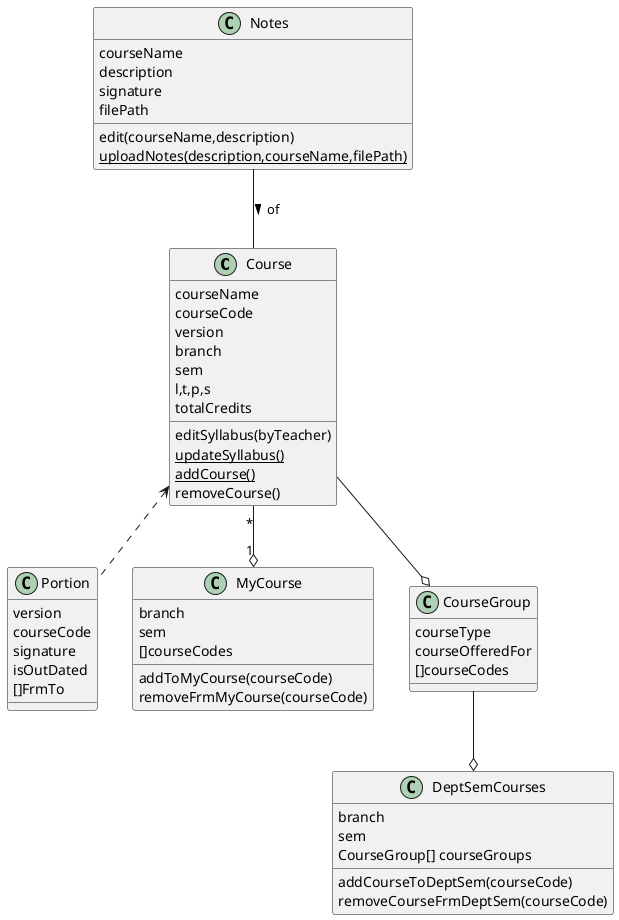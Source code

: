 @startuml

Course<..Portion
Notes--Course:> of
Course "*" --o "1" MyCourse
Course --o CourseGroup
CourseGroup --o DeptSemCourses

class MyCourse {
    branch
    sem
    []courseCodes
    addToMyCourse(courseCode)
    removeFrmMyCourse(courseCode)
}

class Portion{
    version
    courseCode
    signature
    isOutDated
    []FrmTo
}

class Notes{
    courseName
    description
    signature
    filePath
    edit(courseName,description)
    {static}uploadNotes(description,courseName,filePath)
}

class CourseGroup{
    courseType
    courseOfferedFor
    []courseCodes
}
class Course{
    courseName
    courseCode
    version
    branch
    sem
    l,t,p,s
    totalCredits
    editSyllabus(byTeacher)
    {static}updateSyllabus()
    {static}addCourse()
    removeCourse()
}
class DeptSemCourses{
    branch
    sem
    CourseGroup[] courseGroups
    addCourseToDeptSem(courseCode)
    removeCourseFrmDeptSem(courseCode)
}


@enduml